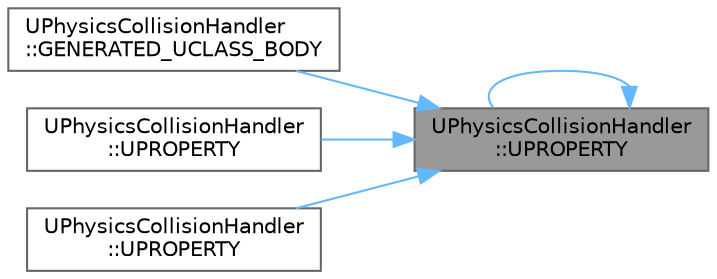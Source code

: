 digraph "UPhysicsCollisionHandler::UPROPERTY"
{
 // INTERACTIVE_SVG=YES
 // LATEX_PDF_SIZE
  bgcolor="transparent";
  edge [fontname=Helvetica,fontsize=10,labelfontname=Helvetica,labelfontsize=10];
  node [fontname=Helvetica,fontsize=10,shape=box,height=0.2,width=0.4];
  rankdir="RL";
  Node1 [id="Node000001",label="UPhysicsCollisionHandler\l::UPROPERTY",height=0.2,width=0.4,color="gray40", fillcolor="grey60", style="filled", fontcolor="black",tooltip="Min time between effect/sound being triggered."];
  Node1 -> Node2 [id="edge1_Node000001_Node000002",dir="back",color="steelblue1",style="solid",tooltip=" "];
  Node2 [id="Node000002",label="UPhysicsCollisionHandler\l::GENERATED_UCLASS_BODY",height=0.2,width=0.4,color="grey40", fillcolor="white", style="filled",URL="$d2/daa/classUPhysicsCollisionHandler.html#a1f1b068d0f0be156e56bc377406adcf6",tooltip="How hard an impact must be to trigger effect/sound."];
  Node1 -> Node1 [id="edge2_Node000001_Node000001",dir="back",color="steelblue1",style="solid",tooltip=" "];
  Node1 -> Node3 [id="edge3_Node000001_Node000003",dir="back",color="steelblue1",style="solid",tooltip=" "];
  Node3 [id="Node000003",label="UPhysicsCollisionHandler\l::UPROPERTY",height=0.2,width=0.4,color="grey40", fillcolor="white", style="filled",URL="$d2/daa/classUPhysicsCollisionHandler.html#a6ac72b00e4ff30eaac0c9b3ee7ff426f",tooltip="Time since last impact sound."];
  Node1 -> Node4 [id="edge4_Node000001_Node000004",dir="back",color="steelblue1",style="solid",tooltip=" "];
  Node4 [id="Node000004",label="UPhysicsCollisionHandler\l::UPROPERTY",height=0.2,width=0.4,color="grey40", fillcolor="white", style="filled",URL="$d2/daa/classUPhysicsCollisionHandler.html#aff07a5ca81104cbc75f324c56b9ffc4a",tooltip="Sound to play."];
}
